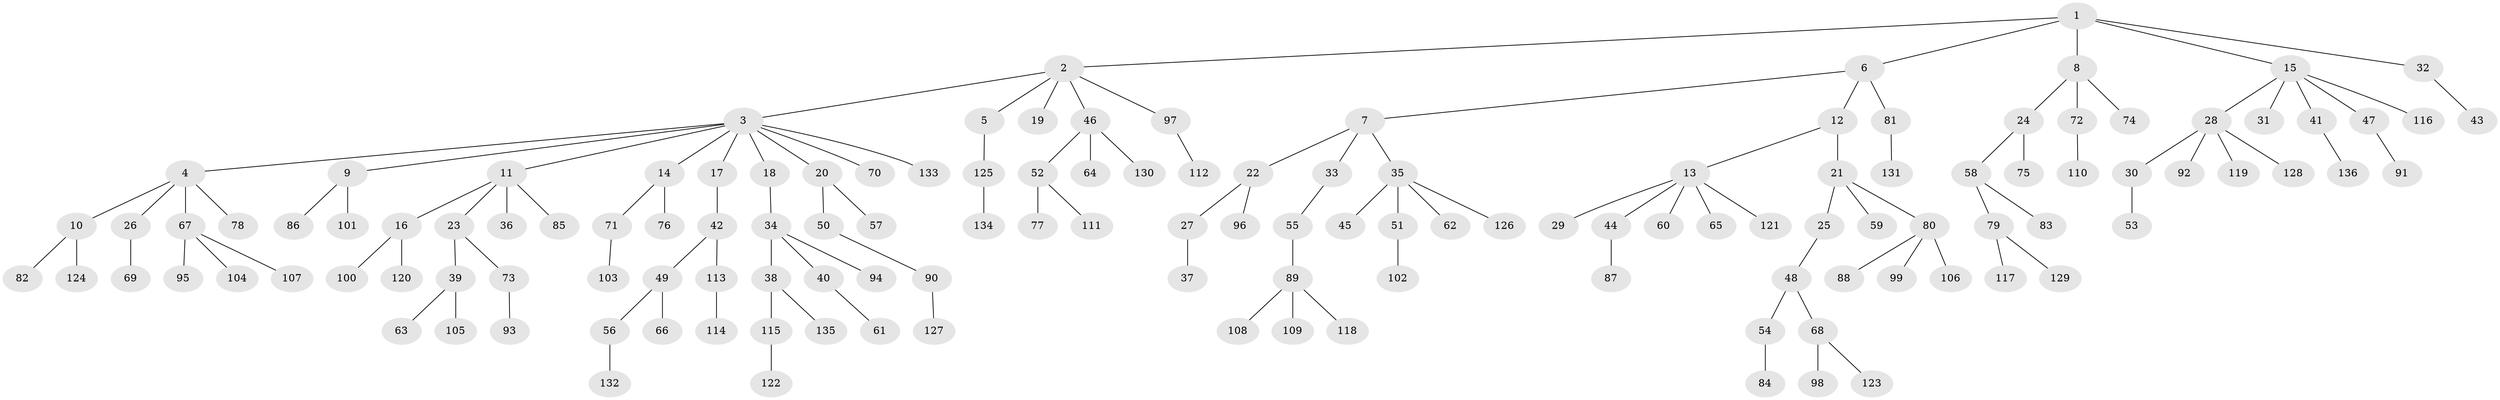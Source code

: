 // Generated by graph-tools (version 1.1) at 2025/11/02/27/25 16:11:27]
// undirected, 136 vertices, 135 edges
graph export_dot {
graph [start="1"]
  node [color=gray90,style=filled];
  1;
  2;
  3;
  4;
  5;
  6;
  7;
  8;
  9;
  10;
  11;
  12;
  13;
  14;
  15;
  16;
  17;
  18;
  19;
  20;
  21;
  22;
  23;
  24;
  25;
  26;
  27;
  28;
  29;
  30;
  31;
  32;
  33;
  34;
  35;
  36;
  37;
  38;
  39;
  40;
  41;
  42;
  43;
  44;
  45;
  46;
  47;
  48;
  49;
  50;
  51;
  52;
  53;
  54;
  55;
  56;
  57;
  58;
  59;
  60;
  61;
  62;
  63;
  64;
  65;
  66;
  67;
  68;
  69;
  70;
  71;
  72;
  73;
  74;
  75;
  76;
  77;
  78;
  79;
  80;
  81;
  82;
  83;
  84;
  85;
  86;
  87;
  88;
  89;
  90;
  91;
  92;
  93;
  94;
  95;
  96;
  97;
  98;
  99;
  100;
  101;
  102;
  103;
  104;
  105;
  106;
  107;
  108;
  109;
  110;
  111;
  112;
  113;
  114;
  115;
  116;
  117;
  118;
  119;
  120;
  121;
  122;
  123;
  124;
  125;
  126;
  127;
  128;
  129;
  130;
  131;
  132;
  133;
  134;
  135;
  136;
  1 -- 2;
  1 -- 6;
  1 -- 8;
  1 -- 15;
  1 -- 32;
  2 -- 3;
  2 -- 5;
  2 -- 19;
  2 -- 46;
  2 -- 97;
  3 -- 4;
  3 -- 9;
  3 -- 11;
  3 -- 14;
  3 -- 17;
  3 -- 18;
  3 -- 20;
  3 -- 70;
  3 -- 133;
  4 -- 10;
  4 -- 26;
  4 -- 67;
  4 -- 78;
  5 -- 125;
  6 -- 7;
  6 -- 12;
  6 -- 81;
  7 -- 22;
  7 -- 33;
  7 -- 35;
  8 -- 24;
  8 -- 72;
  8 -- 74;
  9 -- 86;
  9 -- 101;
  10 -- 82;
  10 -- 124;
  11 -- 16;
  11 -- 23;
  11 -- 36;
  11 -- 85;
  12 -- 13;
  12 -- 21;
  13 -- 29;
  13 -- 44;
  13 -- 60;
  13 -- 65;
  13 -- 121;
  14 -- 71;
  14 -- 76;
  15 -- 28;
  15 -- 31;
  15 -- 41;
  15 -- 47;
  15 -- 116;
  16 -- 100;
  16 -- 120;
  17 -- 42;
  18 -- 34;
  20 -- 50;
  20 -- 57;
  21 -- 25;
  21 -- 59;
  21 -- 80;
  22 -- 27;
  22 -- 96;
  23 -- 39;
  23 -- 73;
  24 -- 58;
  24 -- 75;
  25 -- 48;
  26 -- 69;
  27 -- 37;
  28 -- 30;
  28 -- 92;
  28 -- 119;
  28 -- 128;
  30 -- 53;
  32 -- 43;
  33 -- 55;
  34 -- 38;
  34 -- 40;
  34 -- 94;
  35 -- 45;
  35 -- 51;
  35 -- 62;
  35 -- 126;
  38 -- 115;
  38 -- 135;
  39 -- 63;
  39 -- 105;
  40 -- 61;
  41 -- 136;
  42 -- 49;
  42 -- 113;
  44 -- 87;
  46 -- 52;
  46 -- 64;
  46 -- 130;
  47 -- 91;
  48 -- 54;
  48 -- 68;
  49 -- 56;
  49 -- 66;
  50 -- 90;
  51 -- 102;
  52 -- 77;
  52 -- 111;
  54 -- 84;
  55 -- 89;
  56 -- 132;
  58 -- 79;
  58 -- 83;
  67 -- 95;
  67 -- 104;
  67 -- 107;
  68 -- 98;
  68 -- 123;
  71 -- 103;
  72 -- 110;
  73 -- 93;
  79 -- 117;
  79 -- 129;
  80 -- 88;
  80 -- 99;
  80 -- 106;
  81 -- 131;
  89 -- 108;
  89 -- 109;
  89 -- 118;
  90 -- 127;
  97 -- 112;
  113 -- 114;
  115 -- 122;
  125 -- 134;
}

